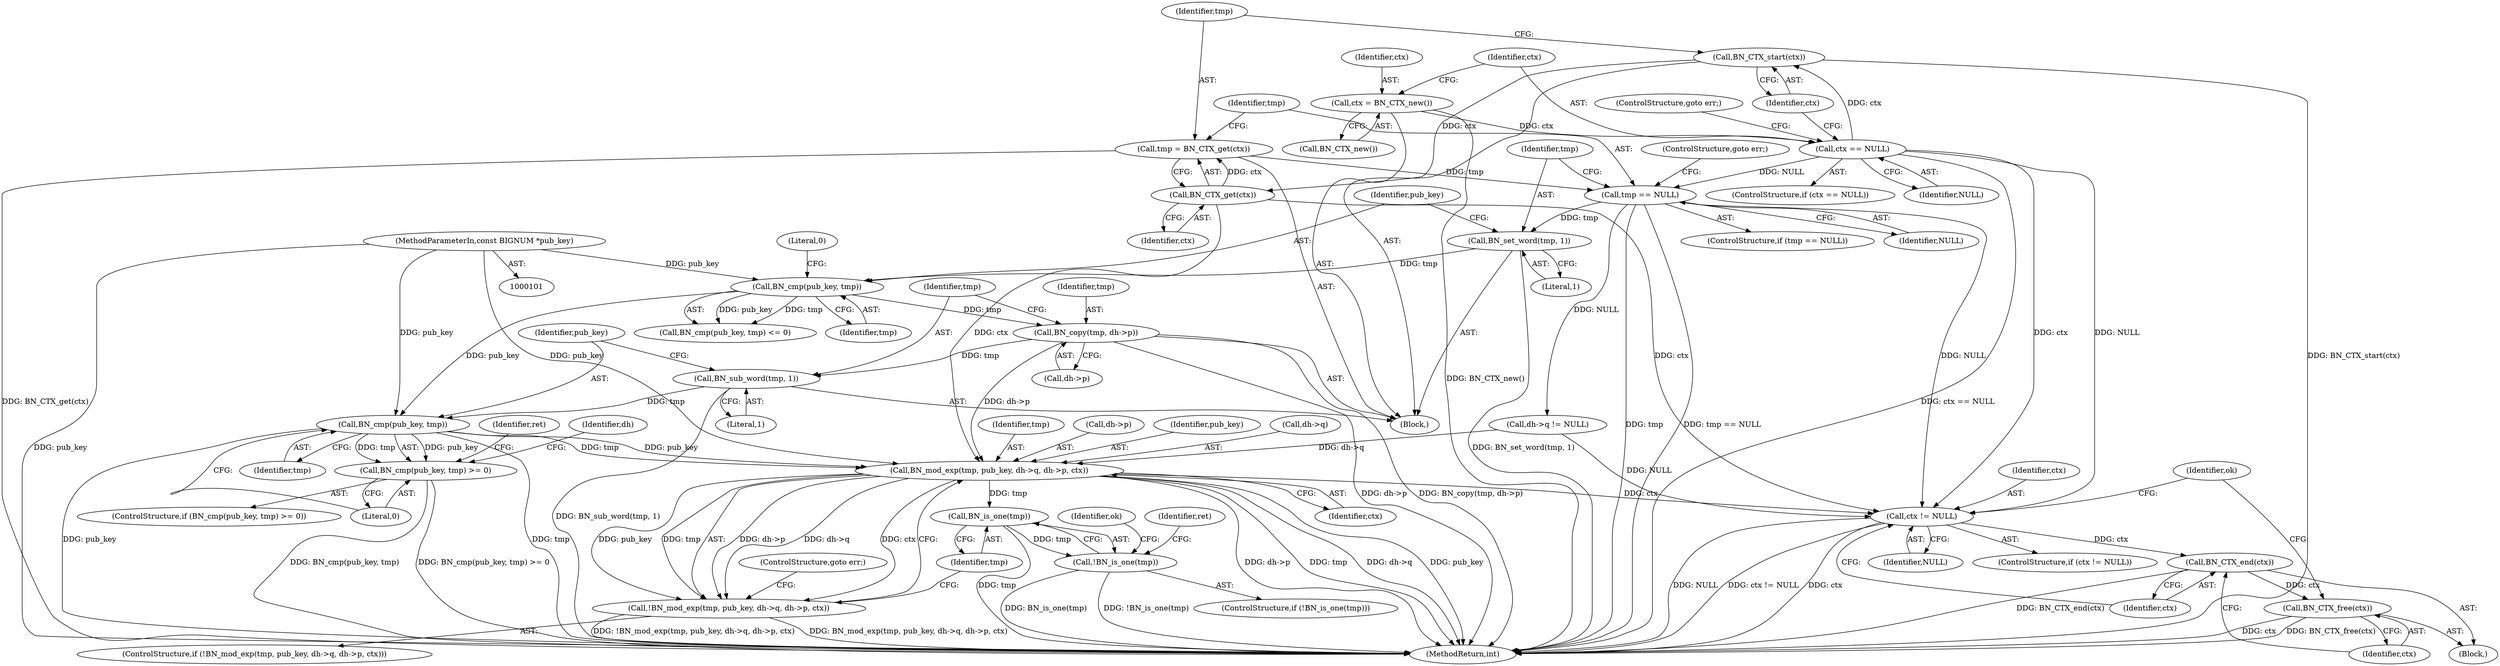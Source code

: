 digraph "0_openssl_878e2c5b13010329c203f309ed0c8f2113f85648@API" {
"1000154" [label="(Call,BN_copy(tmp, dh->p))"];
"1000146" [label="(Call,BN_cmp(pub_key, tmp))"];
"1000103" [label="(MethodParameterIn,const BIGNUM *pub_key)"];
"1000141" [label="(Call,BN_set_word(tmp, 1))"];
"1000137" [label="(Call,tmp == NULL)"];
"1000132" [label="(Call,tmp = BN_CTX_get(ctx))"];
"1000134" [label="(Call,BN_CTX_get(ctx))"];
"1000130" [label="(Call,BN_CTX_start(ctx))"];
"1000126" [label="(Call,ctx == NULL)"];
"1000122" [label="(Call,ctx = BN_CTX_new())"];
"1000159" [label="(Call,BN_sub_word(tmp, 1))"];
"1000164" [label="(Call,BN_cmp(pub_key, tmp))"];
"1000163" [label="(Call,BN_cmp(pub_key, tmp) >= 0)"];
"1000181" [label="(Call,BN_mod_exp(tmp, pub_key, dh->q, dh->p, ctx))"];
"1000180" [label="(Call,!BN_mod_exp(tmp, pub_key, dh->q, dh->p, ctx))"];
"1000194" [label="(Call,BN_is_one(tmp))"];
"1000193" [label="(Call,!BN_is_one(tmp))"];
"1000205" [label="(Call,ctx != NULL)"];
"1000209" [label="(Call,BN_CTX_end(ctx))"];
"1000211" [label="(Call,BN_CTX_free(ctx))"];
"1000161" [label="(Literal,1)"];
"1000147" [label="(Identifier,pub_key)"];
"1000143" [label="(Literal,1)"];
"1000182" [label="(Identifier,tmp)"];
"1000149" [label="(Literal,0)"];
"1000146" [label="(Call,BN_cmp(pub_key, tmp))"];
"1000191" [label="(ControlStructure,goto err;)"];
"1000195" [label="(Identifier,tmp)"];
"1000124" [label="(Call,BN_CTX_new())"];
"1000140" [label="(ControlStructure,goto err;)"];
"1000214" [label="(Identifier,ok)"];
"1000129" [label="(ControlStructure,goto err;)"];
"1000187" [label="(Call,dh->p)"];
"1000179" [label="(ControlStructure,if (!BN_mod_exp(tmp, pub_key, dh->q, dh->p, ctx)))"];
"1000167" [label="(Literal,0)"];
"1000122" [label="(Call,ctx = BN_CTX_new())"];
"1000183" [label="(Identifier,pub_key)"];
"1000126" [label="(Call,ctx == NULL)"];
"1000192" [label="(ControlStructure,if (!BN_is_one(tmp)))"];
"1000154" [label="(Call,BN_copy(tmp, dh->p))"];
"1000156" [label="(Call,dh->p)"];
"1000194" [label="(Call,BN_is_one(tmp))"];
"1000134" [label="(Call,BN_CTX_get(ctx))"];
"1000135" [label="(Identifier,ctx)"];
"1000131" [label="(Identifier,ctx)"];
"1000132" [label="(Call,tmp = BN_CTX_get(ctx))"];
"1000207" [label="(Identifier,NULL)"];
"1000164" [label="(Call,BN_cmp(pub_key, tmp))"];
"1000159" [label="(Call,BN_sub_word(tmp, 1))"];
"1000209" [label="(Call,BN_CTX_end(ctx))"];
"1000141" [label="(Call,BN_set_word(tmp, 1))"];
"1000206" [label="(Identifier,ctx)"];
"1000193" [label="(Call,!BN_is_one(tmp))"];
"1000190" [label="(Identifier,ctx)"];
"1000204" [label="(ControlStructure,if (ctx != NULL))"];
"1000133" [label="(Identifier,tmp)"];
"1000145" [label="(Call,BN_cmp(pub_key, tmp) <= 0)"];
"1000211" [label="(Call,BN_CTX_free(ctx))"];
"1000136" [label="(ControlStructure,if (tmp == NULL))"];
"1000170" [label="(Identifier,ret)"];
"1000128" [label="(Identifier,NULL)"];
"1000201" [label="(Identifier,ok)"];
"1000125" [label="(ControlStructure,if (ctx == NULL))"];
"1000105" [label="(Block,)"];
"1000205" [label="(Call,ctx != NULL)"];
"1000155" [label="(Identifier,tmp)"];
"1000181" [label="(Call,BN_mod_exp(tmp, pub_key, dh->q, dh->p, ctx))"];
"1000180" [label="(Call,!BN_mod_exp(tmp, pub_key, dh->q, dh->p, ctx))"];
"1000163" [label="(Call,BN_cmp(pub_key, tmp) >= 0)"];
"1000184" [label="(Call,dh->q)"];
"1000130" [label="(Call,BN_CTX_start(ctx))"];
"1000127" [label="(Identifier,ctx)"];
"1000139" [label="(Identifier,NULL)"];
"1000208" [label="(Block,)"];
"1000215" [label="(MethodReturn,int)"];
"1000160" [label="(Identifier,tmp)"];
"1000103" [label="(MethodParameterIn,const BIGNUM *pub_key)"];
"1000173" [label="(Call,dh->q != NULL)"];
"1000165" [label="(Identifier,pub_key)"];
"1000210" [label="(Identifier,ctx)"];
"1000138" [label="(Identifier,tmp)"];
"1000148" [label="(Identifier,tmp)"];
"1000162" [label="(ControlStructure,if (BN_cmp(pub_key, tmp) >= 0))"];
"1000175" [label="(Identifier,dh)"];
"1000142" [label="(Identifier,tmp)"];
"1000137" [label="(Call,tmp == NULL)"];
"1000166" [label="(Identifier,tmp)"];
"1000212" [label="(Identifier,ctx)"];
"1000123" [label="(Identifier,ctx)"];
"1000198" [label="(Identifier,ret)"];
"1000154" -> "1000105"  [label="AST: "];
"1000154" -> "1000156"  [label="CFG: "];
"1000155" -> "1000154"  [label="AST: "];
"1000156" -> "1000154"  [label="AST: "];
"1000160" -> "1000154"  [label="CFG: "];
"1000154" -> "1000215"  [label="DDG: BN_copy(tmp, dh->p)"];
"1000154" -> "1000215"  [label="DDG: dh->p"];
"1000146" -> "1000154"  [label="DDG: tmp"];
"1000154" -> "1000159"  [label="DDG: tmp"];
"1000154" -> "1000181"  [label="DDG: dh->p"];
"1000146" -> "1000145"  [label="AST: "];
"1000146" -> "1000148"  [label="CFG: "];
"1000147" -> "1000146"  [label="AST: "];
"1000148" -> "1000146"  [label="AST: "];
"1000149" -> "1000146"  [label="CFG: "];
"1000146" -> "1000145"  [label="DDG: pub_key"];
"1000146" -> "1000145"  [label="DDG: tmp"];
"1000103" -> "1000146"  [label="DDG: pub_key"];
"1000141" -> "1000146"  [label="DDG: tmp"];
"1000146" -> "1000164"  [label="DDG: pub_key"];
"1000103" -> "1000101"  [label="AST: "];
"1000103" -> "1000215"  [label="DDG: pub_key"];
"1000103" -> "1000164"  [label="DDG: pub_key"];
"1000103" -> "1000181"  [label="DDG: pub_key"];
"1000141" -> "1000105"  [label="AST: "];
"1000141" -> "1000143"  [label="CFG: "];
"1000142" -> "1000141"  [label="AST: "];
"1000143" -> "1000141"  [label="AST: "];
"1000147" -> "1000141"  [label="CFG: "];
"1000141" -> "1000215"  [label="DDG: BN_set_word(tmp, 1)"];
"1000137" -> "1000141"  [label="DDG: tmp"];
"1000137" -> "1000136"  [label="AST: "];
"1000137" -> "1000139"  [label="CFG: "];
"1000138" -> "1000137"  [label="AST: "];
"1000139" -> "1000137"  [label="AST: "];
"1000140" -> "1000137"  [label="CFG: "];
"1000142" -> "1000137"  [label="CFG: "];
"1000137" -> "1000215"  [label="DDG: tmp"];
"1000137" -> "1000215"  [label="DDG: tmp == NULL"];
"1000132" -> "1000137"  [label="DDG: tmp"];
"1000126" -> "1000137"  [label="DDG: NULL"];
"1000137" -> "1000173"  [label="DDG: NULL"];
"1000137" -> "1000205"  [label="DDG: NULL"];
"1000132" -> "1000105"  [label="AST: "];
"1000132" -> "1000134"  [label="CFG: "];
"1000133" -> "1000132"  [label="AST: "];
"1000134" -> "1000132"  [label="AST: "];
"1000138" -> "1000132"  [label="CFG: "];
"1000132" -> "1000215"  [label="DDG: BN_CTX_get(ctx)"];
"1000134" -> "1000132"  [label="DDG: ctx"];
"1000134" -> "1000135"  [label="CFG: "];
"1000135" -> "1000134"  [label="AST: "];
"1000130" -> "1000134"  [label="DDG: ctx"];
"1000134" -> "1000181"  [label="DDG: ctx"];
"1000134" -> "1000205"  [label="DDG: ctx"];
"1000130" -> "1000105"  [label="AST: "];
"1000130" -> "1000131"  [label="CFG: "];
"1000131" -> "1000130"  [label="AST: "];
"1000133" -> "1000130"  [label="CFG: "];
"1000130" -> "1000215"  [label="DDG: BN_CTX_start(ctx)"];
"1000126" -> "1000130"  [label="DDG: ctx"];
"1000126" -> "1000125"  [label="AST: "];
"1000126" -> "1000128"  [label="CFG: "];
"1000127" -> "1000126"  [label="AST: "];
"1000128" -> "1000126"  [label="AST: "];
"1000129" -> "1000126"  [label="CFG: "];
"1000131" -> "1000126"  [label="CFG: "];
"1000126" -> "1000215"  [label="DDG: ctx == NULL"];
"1000122" -> "1000126"  [label="DDG: ctx"];
"1000126" -> "1000205"  [label="DDG: ctx"];
"1000126" -> "1000205"  [label="DDG: NULL"];
"1000122" -> "1000105"  [label="AST: "];
"1000122" -> "1000124"  [label="CFG: "];
"1000123" -> "1000122"  [label="AST: "];
"1000124" -> "1000122"  [label="AST: "];
"1000127" -> "1000122"  [label="CFG: "];
"1000122" -> "1000215"  [label="DDG: BN_CTX_new()"];
"1000159" -> "1000105"  [label="AST: "];
"1000159" -> "1000161"  [label="CFG: "];
"1000160" -> "1000159"  [label="AST: "];
"1000161" -> "1000159"  [label="AST: "];
"1000165" -> "1000159"  [label="CFG: "];
"1000159" -> "1000215"  [label="DDG: BN_sub_word(tmp, 1)"];
"1000159" -> "1000164"  [label="DDG: tmp"];
"1000164" -> "1000163"  [label="AST: "];
"1000164" -> "1000166"  [label="CFG: "];
"1000165" -> "1000164"  [label="AST: "];
"1000166" -> "1000164"  [label="AST: "];
"1000167" -> "1000164"  [label="CFG: "];
"1000164" -> "1000215"  [label="DDG: tmp"];
"1000164" -> "1000215"  [label="DDG: pub_key"];
"1000164" -> "1000163"  [label="DDG: pub_key"];
"1000164" -> "1000163"  [label="DDG: tmp"];
"1000164" -> "1000181"  [label="DDG: tmp"];
"1000164" -> "1000181"  [label="DDG: pub_key"];
"1000163" -> "1000162"  [label="AST: "];
"1000163" -> "1000167"  [label="CFG: "];
"1000167" -> "1000163"  [label="AST: "];
"1000170" -> "1000163"  [label="CFG: "];
"1000175" -> "1000163"  [label="CFG: "];
"1000163" -> "1000215"  [label="DDG: BN_cmp(pub_key, tmp)"];
"1000163" -> "1000215"  [label="DDG: BN_cmp(pub_key, tmp) >= 0"];
"1000181" -> "1000180"  [label="AST: "];
"1000181" -> "1000190"  [label="CFG: "];
"1000182" -> "1000181"  [label="AST: "];
"1000183" -> "1000181"  [label="AST: "];
"1000184" -> "1000181"  [label="AST: "];
"1000187" -> "1000181"  [label="AST: "];
"1000190" -> "1000181"  [label="AST: "];
"1000180" -> "1000181"  [label="CFG: "];
"1000181" -> "1000215"  [label="DDG: dh->p"];
"1000181" -> "1000215"  [label="DDG: tmp"];
"1000181" -> "1000215"  [label="DDG: dh->q"];
"1000181" -> "1000215"  [label="DDG: pub_key"];
"1000181" -> "1000180"  [label="DDG: dh->p"];
"1000181" -> "1000180"  [label="DDG: dh->q"];
"1000181" -> "1000180"  [label="DDG: pub_key"];
"1000181" -> "1000180"  [label="DDG: tmp"];
"1000181" -> "1000180"  [label="DDG: ctx"];
"1000173" -> "1000181"  [label="DDG: dh->q"];
"1000181" -> "1000194"  [label="DDG: tmp"];
"1000181" -> "1000205"  [label="DDG: ctx"];
"1000180" -> "1000179"  [label="AST: "];
"1000191" -> "1000180"  [label="CFG: "];
"1000195" -> "1000180"  [label="CFG: "];
"1000180" -> "1000215"  [label="DDG: BN_mod_exp(tmp, pub_key, dh->q, dh->p, ctx)"];
"1000180" -> "1000215"  [label="DDG: !BN_mod_exp(tmp, pub_key, dh->q, dh->p, ctx)"];
"1000194" -> "1000193"  [label="AST: "];
"1000194" -> "1000195"  [label="CFG: "];
"1000195" -> "1000194"  [label="AST: "];
"1000193" -> "1000194"  [label="CFG: "];
"1000194" -> "1000215"  [label="DDG: tmp"];
"1000194" -> "1000193"  [label="DDG: tmp"];
"1000193" -> "1000192"  [label="AST: "];
"1000198" -> "1000193"  [label="CFG: "];
"1000201" -> "1000193"  [label="CFG: "];
"1000193" -> "1000215"  [label="DDG: BN_is_one(tmp)"];
"1000193" -> "1000215"  [label="DDG: !BN_is_one(tmp)"];
"1000205" -> "1000204"  [label="AST: "];
"1000205" -> "1000207"  [label="CFG: "];
"1000206" -> "1000205"  [label="AST: "];
"1000207" -> "1000205"  [label="AST: "];
"1000210" -> "1000205"  [label="CFG: "];
"1000214" -> "1000205"  [label="CFG: "];
"1000205" -> "1000215"  [label="DDG: ctx"];
"1000205" -> "1000215"  [label="DDG: NULL"];
"1000205" -> "1000215"  [label="DDG: ctx != NULL"];
"1000173" -> "1000205"  [label="DDG: NULL"];
"1000205" -> "1000209"  [label="DDG: ctx"];
"1000209" -> "1000208"  [label="AST: "];
"1000209" -> "1000210"  [label="CFG: "];
"1000210" -> "1000209"  [label="AST: "];
"1000212" -> "1000209"  [label="CFG: "];
"1000209" -> "1000215"  [label="DDG: BN_CTX_end(ctx)"];
"1000209" -> "1000211"  [label="DDG: ctx"];
"1000211" -> "1000208"  [label="AST: "];
"1000211" -> "1000212"  [label="CFG: "];
"1000212" -> "1000211"  [label="AST: "];
"1000214" -> "1000211"  [label="CFG: "];
"1000211" -> "1000215"  [label="DDG: ctx"];
"1000211" -> "1000215"  [label="DDG: BN_CTX_free(ctx)"];
}
